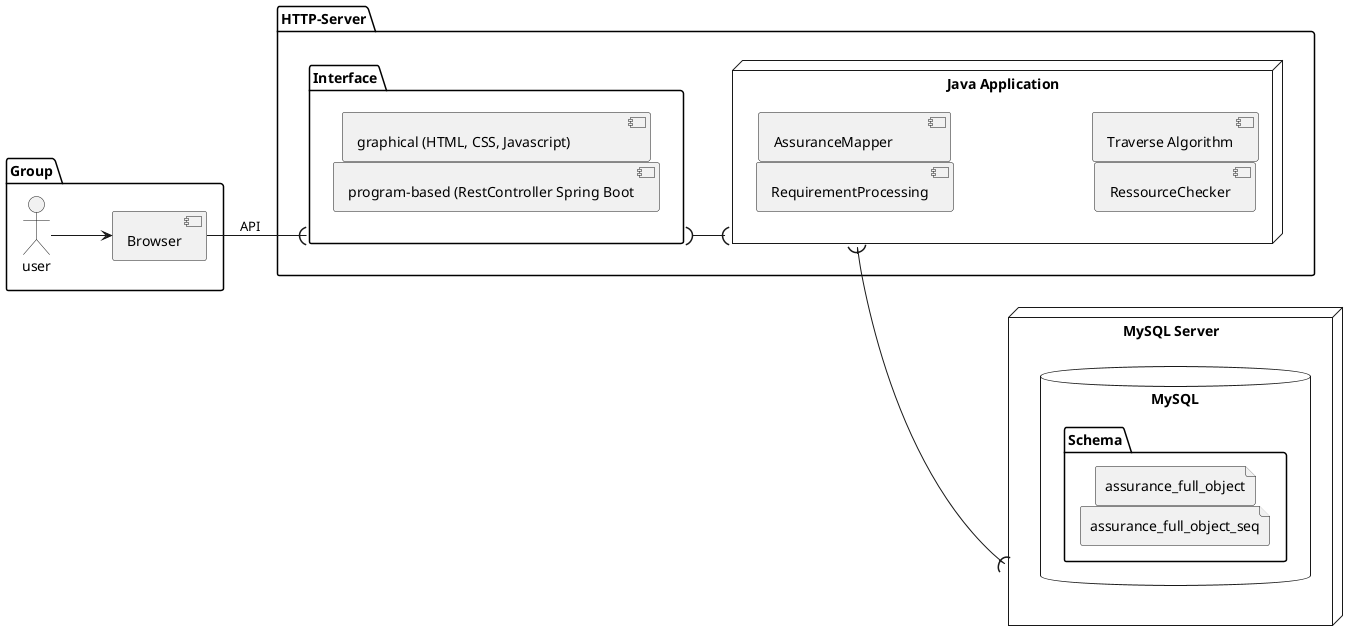 @startuml

skinparam nodesep 1
left to right direction
package "Group" {
   actor user
   [Browser]
}

package "HTTP-Server" {
package "Interface" {
    [graphical (HTML, CSS, Javascript)               ] as GUIComponent
    [program-based (RestController Spring Boot]
}

node "Java Application" {
    [RequirementProcessing]
    [AssuranceMapper         ]
    [RessourceChecker]
    [Traverse Algorithm]
}


}

node "MySQL Server" {
database "MySQL" {
  folder "Schema" {
    file assurance_full_object
    file assurance_full_object_seq
  }

}
}


user --> [Browser]
[Browser] --(  "Interface" : API
"Interface" )--( "Java Application"
"Java Application" )--( "MySQL Server"

@enduml